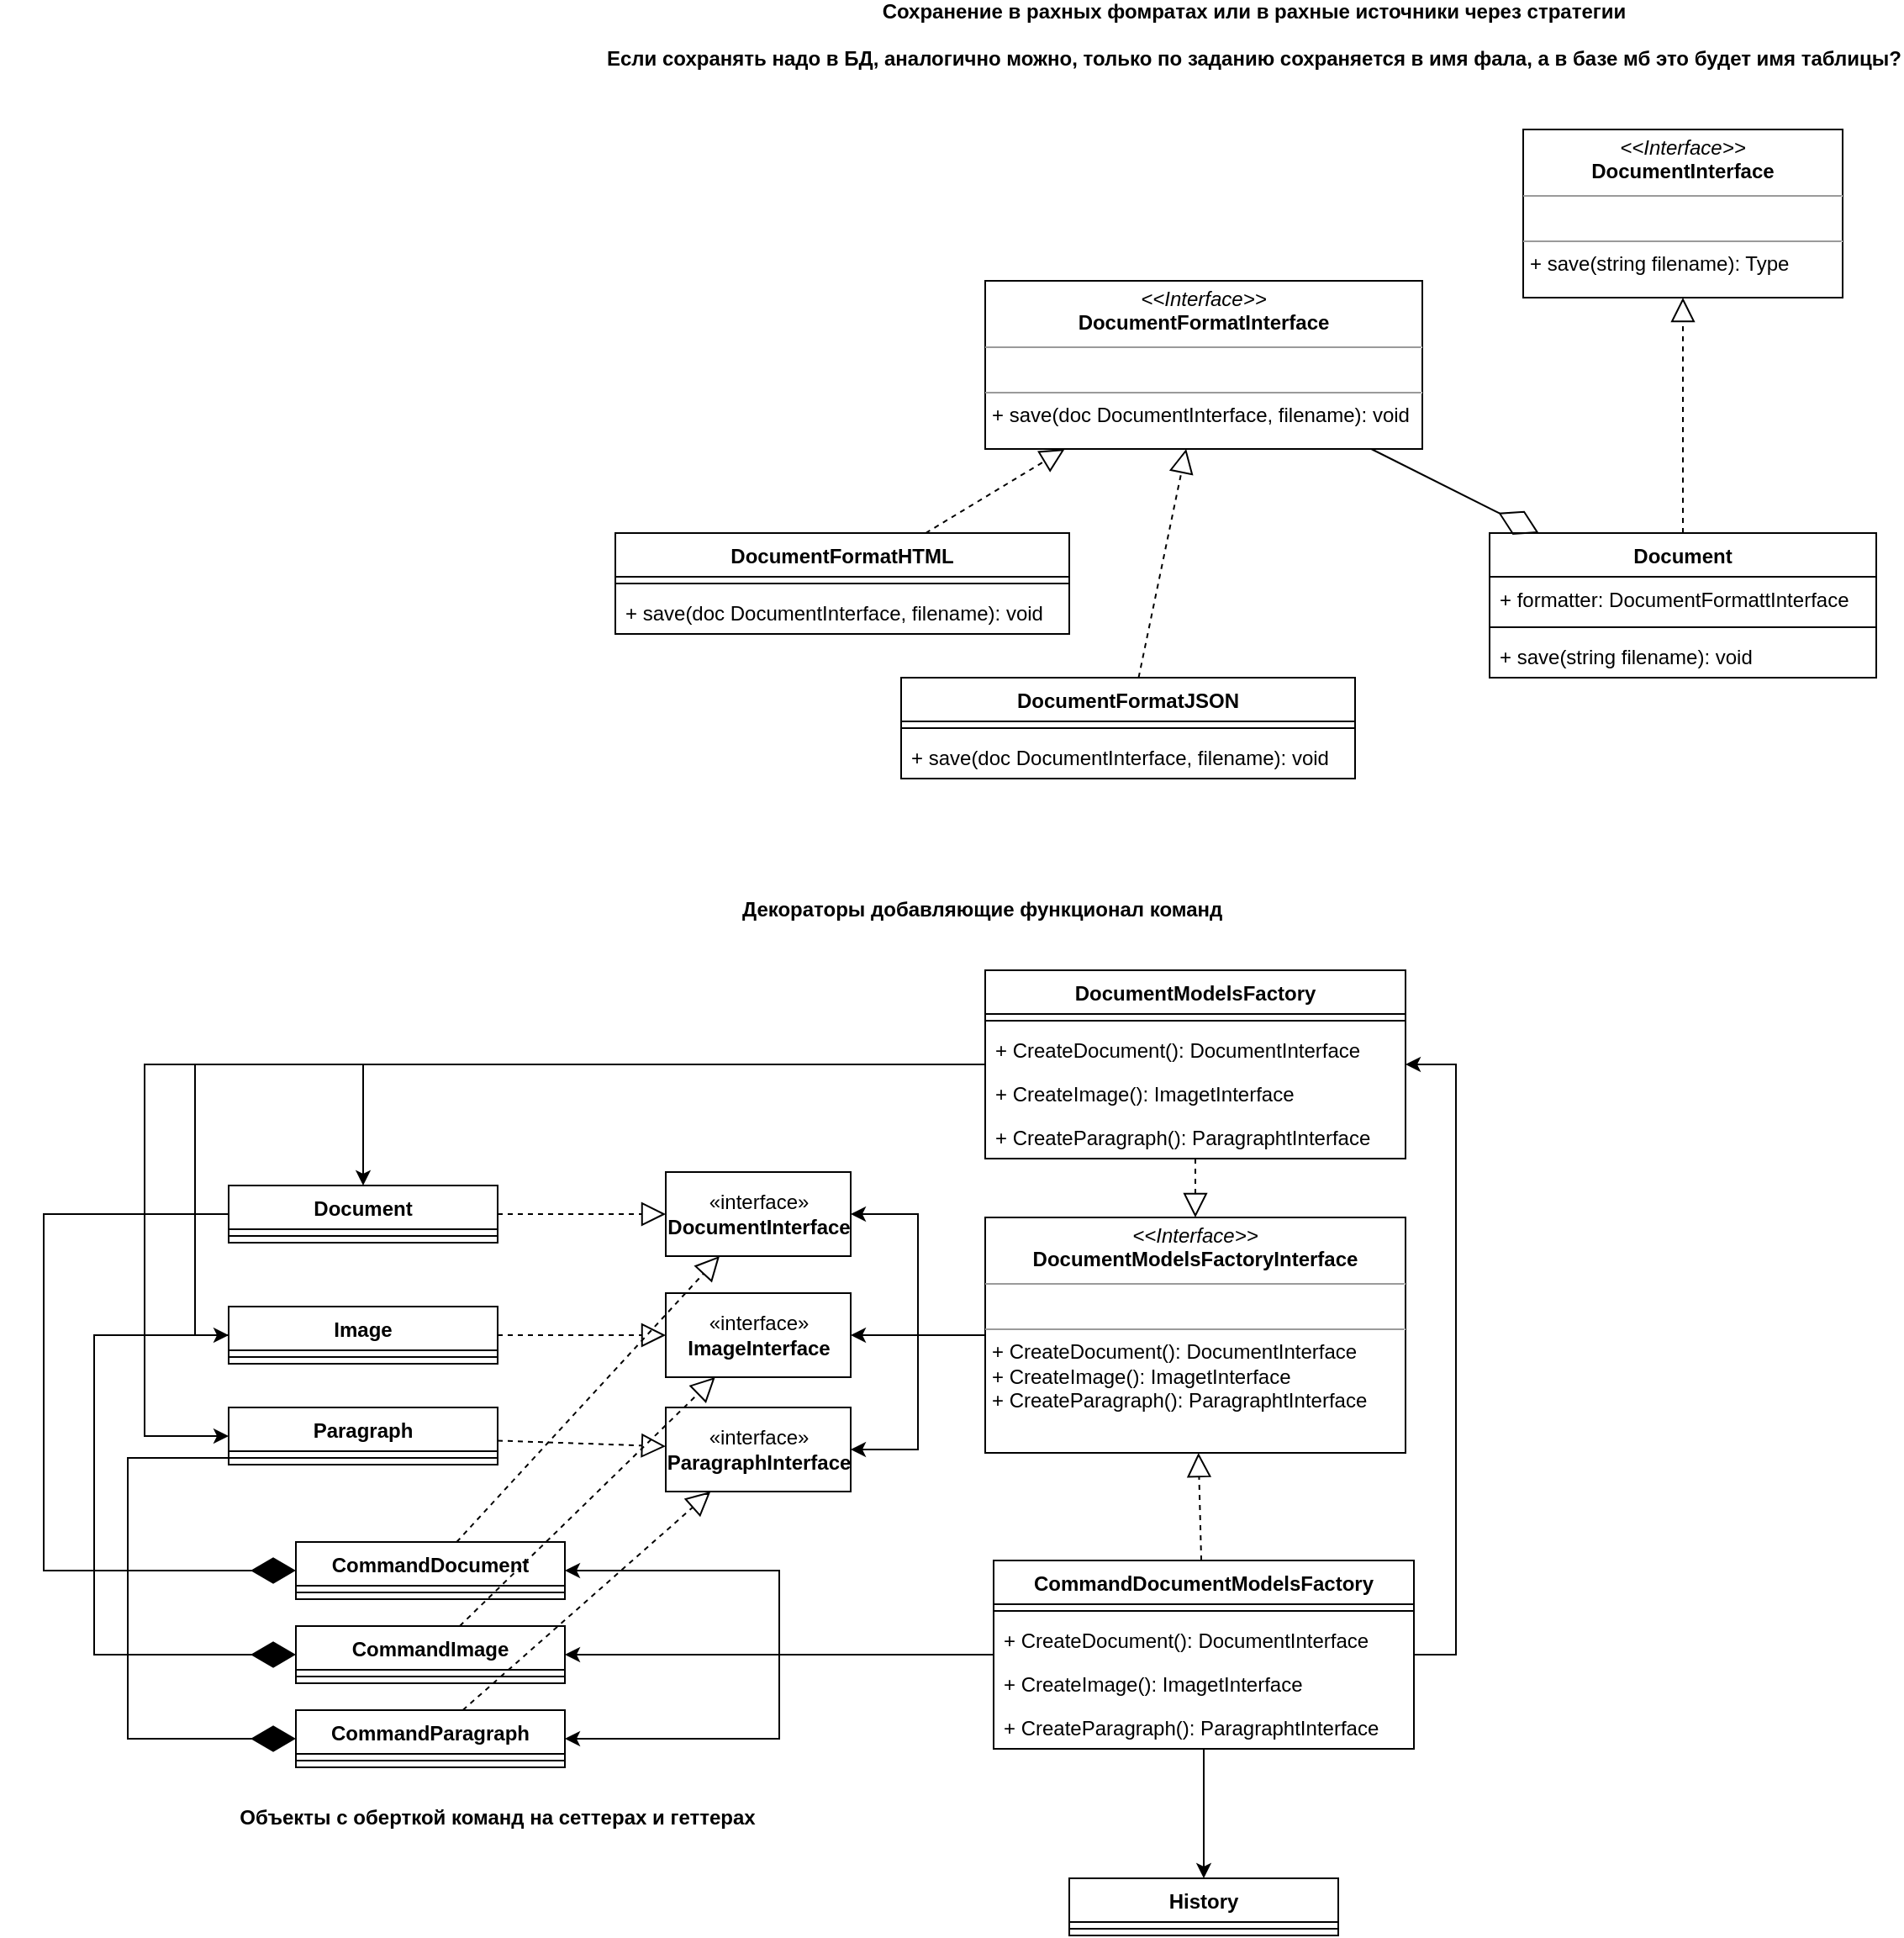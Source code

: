 <mxfile version="16.5.1" type="device"><diagram id="R9PoJc2wj7dkLljB4oai" name="Страница 1"><mxGraphModel dx="1952" dy="732" grid="1" gridSize="10" guides="1" tooltips="1" connect="1" arrows="1" fold="1" page="1" pageScale="1" pageWidth="827" pageHeight="1169" math="0" shadow="0"><root><mxCell id="0"/><mxCell id="1" parent="0"/><mxCell id="sxXUFVP2uivqQ1AIjl2Z-1" value="Document" style="swimlane;fontStyle=1;align=center;verticalAlign=top;childLayout=stackLayout;horizontal=1;startSize=26;horizontalStack=0;resizeParent=1;resizeParentMax=0;resizeLast=0;collapsible=1;marginBottom=0;" parent="1" vertex="1"><mxGeometry x="540" y="420" width="230" height="86" as="geometry"/></mxCell><mxCell id="sxXUFVP2uivqQ1AIjl2Z-2" value="+ formatter: DocumentFormattInterface" style="text;strokeColor=none;fillColor=none;align=left;verticalAlign=top;spacingLeft=4;spacingRight=4;overflow=hidden;rotatable=0;points=[[0,0.5],[1,0.5]];portConstraint=eastwest;" parent="sxXUFVP2uivqQ1AIjl2Z-1" vertex="1"><mxGeometry y="26" width="230" height="26" as="geometry"/></mxCell><mxCell id="sxXUFVP2uivqQ1AIjl2Z-3" value="" style="line;strokeWidth=1;fillColor=none;align=left;verticalAlign=middle;spacingTop=-1;spacingLeft=3;spacingRight=3;rotatable=0;labelPosition=right;points=[];portConstraint=eastwest;" parent="sxXUFVP2uivqQ1AIjl2Z-1" vertex="1"><mxGeometry y="52" width="230" height="8" as="geometry"/></mxCell><mxCell id="sxXUFVP2uivqQ1AIjl2Z-4" value="+ save(string filename): void" style="text;strokeColor=none;fillColor=none;align=left;verticalAlign=top;spacingLeft=4;spacingRight=4;overflow=hidden;rotatable=0;points=[[0,0.5],[1,0.5]];portConstraint=eastwest;" parent="sxXUFVP2uivqQ1AIjl2Z-1" vertex="1"><mxGeometry y="60" width="230" height="26" as="geometry"/></mxCell><mxCell id="sxXUFVP2uivqQ1AIjl2Z-5" value="&lt;p style=&quot;margin: 0px ; margin-top: 4px ; text-align: center&quot;&gt;&lt;i&gt;&amp;lt;&amp;lt;Interface&amp;gt;&amp;gt;&lt;/i&gt;&lt;br&gt;&lt;b&gt;DocumentInterface&lt;/b&gt;&lt;/p&gt;&lt;hr size=&quot;1&quot;&gt;&lt;p style=&quot;margin: 0px ; margin-left: 4px&quot;&gt;&lt;br&gt;&lt;/p&gt;&lt;hr size=&quot;1&quot;&gt;&lt;p style=&quot;margin: 0px ; margin-left: 4px&quot;&gt;+ save(string filename): Type&lt;br&gt;&lt;br&gt;&lt;/p&gt;" style="verticalAlign=top;align=left;overflow=fill;fontSize=12;fontFamily=Helvetica;html=1;" parent="1" vertex="1"><mxGeometry x="560" y="180" width="190" height="100" as="geometry"/></mxCell><mxCell id="sxXUFVP2uivqQ1AIjl2Z-6" value="&lt;p style=&quot;margin: 0px ; margin-top: 4px ; text-align: center&quot;&gt;&lt;i&gt;&amp;lt;&amp;lt;Interface&amp;gt;&amp;gt;&lt;/i&gt;&lt;br&gt;&lt;b&gt;DocumentFormatInterface&lt;/b&gt;&lt;/p&gt;&lt;hr size=&quot;1&quot;&gt;&lt;p style=&quot;margin: 0px ; margin-left: 4px&quot;&gt;&lt;br&gt;&lt;/p&gt;&lt;hr size=&quot;1&quot;&gt;&lt;p style=&quot;margin: 0px ; margin-left: 4px&quot;&gt;+ save(doc DocumentInterface, filename): void&lt;br&gt;&lt;br&gt;&lt;/p&gt;" style="verticalAlign=top;align=left;overflow=fill;fontSize=12;fontFamily=Helvetica;html=1;" parent="1" vertex="1"><mxGeometry x="240" y="270" width="260" height="100" as="geometry"/></mxCell><mxCell id="sxXUFVP2uivqQ1AIjl2Z-7" value="DocumentFormatHTML" style="swimlane;fontStyle=1;align=center;verticalAlign=top;childLayout=stackLayout;horizontal=1;startSize=26;horizontalStack=0;resizeParent=1;resizeParentMax=0;resizeLast=0;collapsible=1;marginBottom=0;" parent="1" vertex="1"><mxGeometry x="20" y="420" width="270" height="60" as="geometry"/></mxCell><mxCell id="sxXUFVP2uivqQ1AIjl2Z-9" value="" style="line;strokeWidth=1;fillColor=none;align=left;verticalAlign=middle;spacingTop=-1;spacingLeft=3;spacingRight=3;rotatable=0;labelPosition=right;points=[];portConstraint=eastwest;" parent="sxXUFVP2uivqQ1AIjl2Z-7" vertex="1"><mxGeometry y="26" width="270" height="8" as="geometry"/></mxCell><mxCell id="sxXUFVP2uivqQ1AIjl2Z-10" value="+ save(doc DocumentInterface, filename): void" style="text;strokeColor=none;fillColor=none;align=left;verticalAlign=top;spacingLeft=4;spacingRight=4;overflow=hidden;rotatable=0;points=[[0,0.5],[1,0.5]];portConstraint=eastwest;" parent="sxXUFVP2uivqQ1AIjl2Z-7" vertex="1"><mxGeometry y="34" width="270" height="26" as="geometry"/></mxCell><mxCell id="sxXUFVP2uivqQ1AIjl2Z-11" value="" style="endArrow=block;dashed=1;endFill=0;endSize=12;html=1;rounded=0;" parent="1" source="sxXUFVP2uivqQ1AIjl2Z-1" target="sxXUFVP2uivqQ1AIjl2Z-5" edge="1"><mxGeometry width="160" relative="1" as="geometry"><mxPoint x="330" y="450" as="sourcePoint"/><mxPoint x="490" y="450" as="targetPoint"/></mxGeometry></mxCell><mxCell id="sxXUFVP2uivqQ1AIjl2Z-12" value="" style="endArrow=block;dashed=1;endFill=0;endSize=12;html=1;rounded=0;" parent="1" source="sxXUFVP2uivqQ1AIjl2Z-7" target="sxXUFVP2uivqQ1AIjl2Z-6" edge="1"><mxGeometry width="160" relative="1" as="geometry"><mxPoint x="330" y="450" as="sourcePoint"/><mxPoint x="490" y="450" as="targetPoint"/></mxGeometry></mxCell><mxCell id="sxXUFVP2uivqQ1AIjl2Z-13" value="" style="endArrow=diamondThin;endFill=0;endSize=24;html=1;rounded=0;" parent="1" source="sxXUFVP2uivqQ1AIjl2Z-6" target="sxXUFVP2uivqQ1AIjl2Z-1" edge="1"><mxGeometry width="160" relative="1" as="geometry"><mxPoint x="330" y="450" as="sourcePoint"/><mxPoint x="490" y="450" as="targetPoint"/></mxGeometry></mxCell><mxCell id="sxXUFVP2uivqQ1AIjl2Z-14" value="DocumentFormatJSON" style="swimlane;fontStyle=1;align=center;verticalAlign=top;childLayout=stackLayout;horizontal=1;startSize=26;horizontalStack=0;resizeParent=1;resizeParentMax=0;resizeLast=0;collapsible=1;marginBottom=0;" parent="1" vertex="1"><mxGeometry x="190" y="506" width="270" height="60" as="geometry"/></mxCell><mxCell id="sxXUFVP2uivqQ1AIjl2Z-15" value="" style="line;strokeWidth=1;fillColor=none;align=left;verticalAlign=middle;spacingTop=-1;spacingLeft=3;spacingRight=3;rotatable=0;labelPosition=right;points=[];portConstraint=eastwest;" parent="sxXUFVP2uivqQ1AIjl2Z-14" vertex="1"><mxGeometry y="26" width="270" height="8" as="geometry"/></mxCell><mxCell id="sxXUFVP2uivqQ1AIjl2Z-16" value="+ save(doc DocumentInterface, filename): void" style="text;strokeColor=none;fillColor=none;align=left;verticalAlign=top;spacingLeft=4;spacingRight=4;overflow=hidden;rotatable=0;points=[[0,0.5],[1,0.5]];portConstraint=eastwest;" parent="sxXUFVP2uivqQ1AIjl2Z-14" vertex="1"><mxGeometry y="34" width="270" height="26" as="geometry"/></mxCell><mxCell id="sxXUFVP2uivqQ1AIjl2Z-23" value="" style="endArrow=block;dashed=1;endFill=0;endSize=12;html=1;rounded=0;" parent="1" source="sxXUFVP2uivqQ1AIjl2Z-14" target="sxXUFVP2uivqQ1AIjl2Z-6" edge="1"><mxGeometry width="160" relative="1" as="geometry"><mxPoint x="160" y="350" as="sourcePoint"/><mxPoint x="160" y="290" as="targetPoint"/></mxGeometry></mxCell><mxCell id="sxXUFVP2uivqQ1AIjl2Z-24" value="Сохранение в рахных фомратах или в рахные источники через стратегии&#10;&#10;Если сохранять надо в БД, аналогично можно, только по заданию сохраняется в имя фала, а в базе мб это будет имя таблицы?" style="text;align=center;fontStyle=1;verticalAlign=middle;spacingLeft=3;spacingRight=3;strokeColor=none;rotatable=0;points=[[0,0.5],[1,0.5]];portConstraint=eastwest;" parent="1" vertex="1"><mxGeometry x="360" y="110" width="80" height="26" as="geometry"/></mxCell><mxCell id="sxXUFVP2uivqQ1AIjl2Z-25" value="Декораторы добавляющие функционал команд " style="text;align=center;fontStyle=1;verticalAlign=middle;spacingLeft=3;spacingRight=3;strokeColor=none;rotatable=0;points=[[0,0.5],[1,0.5]];portConstraint=eastwest;" parent="1" vertex="1"><mxGeometry x="200" y="630" width="80" height="26" as="geometry"/></mxCell><mxCell id="sxXUFVP2uivqQ1AIjl2Z-61" style="edgeStyle=orthogonalEdgeStyle;rounded=0;orthogonalLoop=1;jettySize=auto;html=1;" parent="1" source="sxXUFVP2uivqQ1AIjl2Z-26" target="sxXUFVP2uivqQ1AIjl2Z-49" edge="1"><mxGeometry relative="1" as="geometry"/></mxCell><mxCell id="sxXUFVP2uivqQ1AIjl2Z-62" style="edgeStyle=orthogonalEdgeStyle;rounded=0;orthogonalLoop=1;jettySize=auto;html=1;" parent="1" source="sxXUFVP2uivqQ1AIjl2Z-26" target="sxXUFVP2uivqQ1AIjl2Z-53" edge="1"><mxGeometry relative="1" as="geometry"><Array as="points"><mxPoint x="-230" y="736"/><mxPoint x="-230" y="897"/></Array></mxGeometry></mxCell><mxCell id="sxXUFVP2uivqQ1AIjl2Z-63" style="edgeStyle=orthogonalEdgeStyle;rounded=0;orthogonalLoop=1;jettySize=auto;html=1;" parent="1" source="sxXUFVP2uivqQ1AIjl2Z-26" target="sxXUFVP2uivqQ1AIjl2Z-55" edge="1"><mxGeometry relative="1" as="geometry"><Array as="points"><mxPoint x="-260" y="736"/><mxPoint x="-260" y="957"/></Array></mxGeometry></mxCell><mxCell id="sxXUFVP2uivqQ1AIjl2Z-26" value="DocumentModelsFactory" style="swimlane;fontStyle=1;align=center;verticalAlign=top;childLayout=stackLayout;horizontal=1;startSize=26;horizontalStack=0;resizeParent=1;resizeParentMax=0;resizeLast=0;collapsible=1;marginBottom=0;" parent="1" vertex="1"><mxGeometry x="240" y="680" width="250" height="112" as="geometry"/></mxCell><mxCell id="sxXUFVP2uivqQ1AIjl2Z-28" value="" style="line;strokeWidth=1;fillColor=none;align=left;verticalAlign=middle;spacingTop=-1;spacingLeft=3;spacingRight=3;rotatable=0;labelPosition=right;points=[];portConstraint=eastwest;" parent="sxXUFVP2uivqQ1AIjl2Z-26" vertex="1"><mxGeometry y="26" width="250" height="8" as="geometry"/></mxCell><mxCell id="sxXUFVP2uivqQ1AIjl2Z-29" value="+ CreateDocument(): DocumentInterface" style="text;strokeColor=none;fillColor=none;align=left;verticalAlign=top;spacingLeft=4;spacingRight=4;overflow=hidden;rotatable=0;points=[[0,0.5],[1,0.5]];portConstraint=eastwest;" parent="sxXUFVP2uivqQ1AIjl2Z-26" vertex="1"><mxGeometry y="34" width="250" height="26" as="geometry"/></mxCell><mxCell id="sxXUFVP2uivqQ1AIjl2Z-30" value="+ CreateImage(): ImagetInterface" style="text;strokeColor=none;fillColor=none;align=left;verticalAlign=top;spacingLeft=4;spacingRight=4;overflow=hidden;rotatable=0;points=[[0,0.5],[1,0.5]];portConstraint=eastwest;" parent="sxXUFVP2uivqQ1AIjl2Z-26" vertex="1"><mxGeometry y="60" width="250" height="26" as="geometry"/></mxCell><mxCell id="sxXUFVP2uivqQ1AIjl2Z-31" value="+ CreateParagraph(): ParagraphtInterface" style="text;strokeColor=none;fillColor=none;align=left;verticalAlign=top;spacingLeft=4;spacingRight=4;overflow=hidden;rotatable=0;points=[[0,0.5],[1,0.5]];portConstraint=eastwest;" parent="sxXUFVP2uivqQ1AIjl2Z-26" vertex="1"><mxGeometry y="86" width="250" height="26" as="geometry"/></mxCell><mxCell id="sxXUFVP2uivqQ1AIjl2Z-32" value="«interface»&lt;br&gt;&lt;b&gt;DocumentInterface&lt;/b&gt;" style="html=1;" parent="1" vertex="1"><mxGeometry x="50" y="800" width="110" height="50" as="geometry"/></mxCell><mxCell id="sxXUFVP2uivqQ1AIjl2Z-33" value="«interface»&lt;br&gt;&lt;b&gt;ImageInterface&lt;/b&gt;" style="html=1;" parent="1" vertex="1"><mxGeometry x="50" y="872" width="110" height="50" as="geometry"/></mxCell><mxCell id="sxXUFVP2uivqQ1AIjl2Z-34" value="«interface»&lt;br&gt;&lt;b&gt;ParagraphInterface&lt;/b&gt;" style="html=1;" parent="1" vertex="1"><mxGeometry x="50" y="940" width="110" height="50" as="geometry"/></mxCell><mxCell id="sxXUFVP2uivqQ1AIjl2Z-46" style="edgeStyle=orthogonalEdgeStyle;rounded=0;orthogonalLoop=1;jettySize=auto;html=1;" parent="1" source="sxXUFVP2uivqQ1AIjl2Z-38" target="sxXUFVP2uivqQ1AIjl2Z-32" edge="1"><mxGeometry relative="1" as="geometry"/></mxCell><mxCell id="sxXUFVP2uivqQ1AIjl2Z-47" style="edgeStyle=orthogonalEdgeStyle;rounded=0;orthogonalLoop=1;jettySize=auto;html=1;" parent="1" source="sxXUFVP2uivqQ1AIjl2Z-38" target="sxXUFVP2uivqQ1AIjl2Z-33" edge="1"><mxGeometry relative="1" as="geometry"/></mxCell><mxCell id="sxXUFVP2uivqQ1AIjl2Z-48" style="edgeStyle=orthogonalEdgeStyle;rounded=0;orthogonalLoop=1;jettySize=auto;html=1;" parent="1" source="sxXUFVP2uivqQ1AIjl2Z-38" target="sxXUFVP2uivqQ1AIjl2Z-34" edge="1"><mxGeometry relative="1" as="geometry"/></mxCell><mxCell id="sxXUFVP2uivqQ1AIjl2Z-38" value="&lt;p style=&quot;margin: 0px ; margin-top: 4px ; text-align: center&quot;&gt;&lt;i&gt;&amp;lt;&amp;lt;Interface&amp;gt;&amp;gt;&lt;/i&gt;&lt;br&gt;&lt;span style=&quot;font-weight: 700&quot;&gt;DocumentModelsFactoryInterface&lt;/span&gt;&lt;br&gt;&lt;/p&gt;&lt;hr size=&quot;1&quot;&gt;&lt;p style=&quot;margin: 0px ; margin-left: 4px&quot;&gt;&lt;br&gt;&lt;/p&gt;&lt;hr size=&quot;1&quot;&gt;&lt;p style=&quot;margin: 0px ; margin-left: 4px&quot;&gt;+ CreateDocument(): DocumentInterface&lt;br&gt;+ CreateImage(): ImagetInterface&lt;br&gt;+ CreateParagraph(): ParagraphtInterface&lt;br&gt;&lt;/p&gt;" style="verticalAlign=top;align=left;overflow=fill;fontSize=12;fontFamily=Helvetica;html=1;" parent="1" vertex="1"><mxGeometry x="240" y="827" width="250" height="140" as="geometry"/></mxCell><mxCell id="sxXUFVP2uivqQ1AIjl2Z-73" style="edgeStyle=orthogonalEdgeStyle;rounded=0;orthogonalLoop=1;jettySize=auto;html=1;" parent="1" source="sxXUFVP2uivqQ1AIjl2Z-39" target="sxXUFVP2uivqQ1AIjl2Z-64" edge="1"><mxGeometry relative="1" as="geometry"/></mxCell><mxCell id="sxXUFVP2uivqQ1AIjl2Z-74" style="edgeStyle=orthogonalEdgeStyle;rounded=0;orthogonalLoop=1;jettySize=auto;html=1;" parent="1" source="sxXUFVP2uivqQ1AIjl2Z-39" target="sxXUFVP2uivqQ1AIjl2Z-66" edge="1"><mxGeometry relative="1" as="geometry"/></mxCell><mxCell id="sxXUFVP2uivqQ1AIjl2Z-75" style="edgeStyle=orthogonalEdgeStyle;rounded=0;orthogonalLoop=1;jettySize=auto;html=1;" parent="1" source="sxXUFVP2uivqQ1AIjl2Z-39" target="sxXUFVP2uivqQ1AIjl2Z-68" edge="1"><mxGeometry relative="1" as="geometry"/></mxCell><mxCell id="sxXUFVP2uivqQ1AIjl2Z-76" style="edgeStyle=orthogonalEdgeStyle;rounded=0;orthogonalLoop=1;jettySize=auto;html=1;" parent="1" source="sxXUFVP2uivqQ1AIjl2Z-39" target="sxXUFVP2uivqQ1AIjl2Z-26" edge="1"><mxGeometry relative="1" as="geometry"><Array as="points"><mxPoint x="520" y="1087"/><mxPoint x="520" y="736"/></Array></mxGeometry></mxCell><mxCell id="hcjFdNV4UyZcPyyLF2f_-8" style="edgeStyle=orthogonalEdgeStyle;rounded=0;orthogonalLoop=1;jettySize=auto;html=1;" edge="1" parent="1" source="sxXUFVP2uivqQ1AIjl2Z-39" target="hcjFdNV4UyZcPyyLF2f_-4"><mxGeometry relative="1" as="geometry"/></mxCell><mxCell id="sxXUFVP2uivqQ1AIjl2Z-39" value="CommandDocumentModelsFactory" style="swimlane;fontStyle=1;align=center;verticalAlign=top;childLayout=stackLayout;horizontal=1;startSize=26;horizontalStack=0;resizeParent=1;resizeParentMax=0;resizeLast=0;collapsible=1;marginBottom=0;" parent="1" vertex="1"><mxGeometry x="245" y="1031" width="250" height="112" as="geometry"/></mxCell><mxCell id="sxXUFVP2uivqQ1AIjl2Z-40" value="" style="line;strokeWidth=1;fillColor=none;align=left;verticalAlign=middle;spacingTop=-1;spacingLeft=3;spacingRight=3;rotatable=0;labelPosition=right;points=[];portConstraint=eastwest;" parent="sxXUFVP2uivqQ1AIjl2Z-39" vertex="1"><mxGeometry y="26" width="250" height="8" as="geometry"/></mxCell><mxCell id="sxXUFVP2uivqQ1AIjl2Z-41" value="+ CreateDocument(): DocumentInterface" style="text;strokeColor=none;fillColor=none;align=left;verticalAlign=top;spacingLeft=4;spacingRight=4;overflow=hidden;rotatable=0;points=[[0,0.5],[1,0.5]];portConstraint=eastwest;" parent="sxXUFVP2uivqQ1AIjl2Z-39" vertex="1"><mxGeometry y="34" width="250" height="26" as="geometry"/></mxCell><mxCell id="sxXUFVP2uivqQ1AIjl2Z-42" value="+ CreateImage(): ImagetInterface" style="text;strokeColor=none;fillColor=none;align=left;verticalAlign=top;spacingLeft=4;spacingRight=4;overflow=hidden;rotatable=0;points=[[0,0.5],[1,0.5]];portConstraint=eastwest;" parent="sxXUFVP2uivqQ1AIjl2Z-39" vertex="1"><mxGeometry y="60" width="250" height="26" as="geometry"/></mxCell><mxCell id="sxXUFVP2uivqQ1AIjl2Z-43" value="+ CreateParagraph(): ParagraphtInterface" style="text;strokeColor=none;fillColor=none;align=left;verticalAlign=top;spacingLeft=4;spacingRight=4;overflow=hidden;rotatable=0;points=[[0,0.5],[1,0.5]];portConstraint=eastwest;" parent="sxXUFVP2uivqQ1AIjl2Z-39" vertex="1"><mxGeometry y="86" width="250" height="26" as="geometry"/></mxCell><mxCell id="sxXUFVP2uivqQ1AIjl2Z-44" value="" style="endArrow=block;dashed=1;endFill=0;endSize=12;html=1;rounded=0;" parent="1" source="sxXUFVP2uivqQ1AIjl2Z-26" target="sxXUFVP2uivqQ1AIjl2Z-38" edge="1"><mxGeometry width="160" relative="1" as="geometry"><mxPoint x="380" y="800" as="sourcePoint"/><mxPoint x="540" y="800" as="targetPoint"/></mxGeometry></mxCell><mxCell id="sxXUFVP2uivqQ1AIjl2Z-45" value="" style="endArrow=block;dashed=1;endFill=0;endSize=12;html=1;rounded=0;" parent="1" source="sxXUFVP2uivqQ1AIjl2Z-39" target="sxXUFVP2uivqQ1AIjl2Z-38" edge="1"><mxGeometry width="160" relative="1" as="geometry"><mxPoint x="570" y="899.078" as="sourcePoint"/><mxPoint x="500" y="901.922" as="targetPoint"/></mxGeometry></mxCell><mxCell id="sxXUFVP2uivqQ1AIjl2Z-49" value="Document" style="swimlane;fontStyle=1;align=center;verticalAlign=top;childLayout=stackLayout;horizontal=1;startSize=26;horizontalStack=0;resizeParent=1;resizeParentMax=0;resizeLast=0;collapsible=1;marginBottom=0;" parent="1" vertex="1"><mxGeometry x="-210" y="808" width="160" height="34" as="geometry"/></mxCell><mxCell id="sxXUFVP2uivqQ1AIjl2Z-51" value="" style="line;strokeWidth=1;fillColor=none;align=left;verticalAlign=middle;spacingTop=-1;spacingLeft=3;spacingRight=3;rotatable=0;labelPosition=right;points=[];portConstraint=eastwest;" parent="sxXUFVP2uivqQ1AIjl2Z-49" vertex="1"><mxGeometry y="26" width="160" height="8" as="geometry"/></mxCell><mxCell id="sxXUFVP2uivqQ1AIjl2Z-53" value="Image" style="swimlane;fontStyle=1;align=center;verticalAlign=top;childLayout=stackLayout;horizontal=1;startSize=26;horizontalStack=0;resizeParent=1;resizeParentMax=0;resizeLast=0;collapsible=1;marginBottom=0;" parent="1" vertex="1"><mxGeometry x="-210" y="880" width="160" height="34" as="geometry"/></mxCell><mxCell id="sxXUFVP2uivqQ1AIjl2Z-54" value="" style="line;strokeWidth=1;fillColor=none;align=left;verticalAlign=middle;spacingTop=-1;spacingLeft=3;spacingRight=3;rotatable=0;labelPosition=right;points=[];portConstraint=eastwest;" parent="sxXUFVP2uivqQ1AIjl2Z-53" vertex="1"><mxGeometry y="26" width="160" height="8" as="geometry"/></mxCell><mxCell id="sxXUFVP2uivqQ1AIjl2Z-55" value="Paragraph" style="swimlane;fontStyle=1;align=center;verticalAlign=top;childLayout=stackLayout;horizontal=1;startSize=26;horizontalStack=0;resizeParent=1;resizeParentMax=0;resizeLast=0;collapsible=1;marginBottom=0;" parent="1" vertex="1"><mxGeometry x="-210" y="940" width="160" height="34" as="geometry"/></mxCell><mxCell id="sxXUFVP2uivqQ1AIjl2Z-56" value="" style="line;strokeWidth=1;fillColor=none;align=left;verticalAlign=middle;spacingTop=-1;spacingLeft=3;spacingRight=3;rotatable=0;labelPosition=right;points=[];portConstraint=eastwest;" parent="sxXUFVP2uivqQ1AIjl2Z-55" vertex="1"><mxGeometry y="26" width="160" height="8" as="geometry"/></mxCell><mxCell id="sxXUFVP2uivqQ1AIjl2Z-57" value="" style="endArrow=block;dashed=1;endFill=0;endSize=12;html=1;rounded=0;" parent="1" source="sxXUFVP2uivqQ1AIjl2Z-49" target="sxXUFVP2uivqQ1AIjl2Z-32" edge="1"><mxGeometry width="160" relative="1" as="geometry"><mxPoint x="375" y="1040" as="sourcePoint"/><mxPoint x="375" y="977" as="targetPoint"/></mxGeometry></mxCell><mxCell id="sxXUFVP2uivqQ1AIjl2Z-59" value="" style="endArrow=block;dashed=1;endFill=0;endSize=12;html=1;rounded=0;" parent="1" source="sxXUFVP2uivqQ1AIjl2Z-53" target="sxXUFVP2uivqQ1AIjl2Z-33" edge="1"><mxGeometry width="160" relative="1" as="geometry"><mxPoint x="10" y="835" as="sourcePoint"/><mxPoint x="60" y="835" as="targetPoint"/></mxGeometry></mxCell><mxCell id="sxXUFVP2uivqQ1AIjl2Z-60" value="" style="endArrow=block;dashed=1;endFill=0;endSize=12;html=1;rounded=0;" parent="1" source="sxXUFVP2uivqQ1AIjl2Z-55" target="sxXUFVP2uivqQ1AIjl2Z-34" edge="1"><mxGeometry width="160" relative="1" as="geometry"><mxPoint y="907" as="sourcePoint"/><mxPoint x="60" y="907" as="targetPoint"/></mxGeometry></mxCell><mxCell id="sxXUFVP2uivqQ1AIjl2Z-64" value="CommandDocument" style="swimlane;fontStyle=1;align=center;verticalAlign=top;childLayout=stackLayout;horizontal=1;startSize=26;horizontalStack=0;resizeParent=1;resizeParentMax=0;resizeLast=0;collapsible=1;marginBottom=0;" parent="1" vertex="1"><mxGeometry x="-170" y="1020" width="160" height="34" as="geometry"/></mxCell><mxCell id="sxXUFVP2uivqQ1AIjl2Z-65" value="" style="line;strokeWidth=1;fillColor=none;align=left;verticalAlign=middle;spacingTop=-1;spacingLeft=3;spacingRight=3;rotatable=0;labelPosition=right;points=[];portConstraint=eastwest;" parent="sxXUFVP2uivqQ1AIjl2Z-64" vertex="1"><mxGeometry y="26" width="160" height="8" as="geometry"/></mxCell><mxCell id="sxXUFVP2uivqQ1AIjl2Z-66" value="CommandImage" style="swimlane;fontStyle=1;align=center;verticalAlign=top;childLayout=stackLayout;horizontal=1;startSize=26;horizontalStack=0;resizeParent=1;resizeParentMax=0;resizeLast=0;collapsible=1;marginBottom=0;" parent="1" vertex="1"><mxGeometry x="-170" y="1070" width="160" height="34" as="geometry"/></mxCell><mxCell id="sxXUFVP2uivqQ1AIjl2Z-67" value="" style="line;strokeWidth=1;fillColor=none;align=left;verticalAlign=middle;spacingTop=-1;spacingLeft=3;spacingRight=3;rotatable=0;labelPosition=right;points=[];portConstraint=eastwest;" parent="sxXUFVP2uivqQ1AIjl2Z-66" vertex="1"><mxGeometry y="26" width="160" height="8" as="geometry"/></mxCell><mxCell id="sxXUFVP2uivqQ1AIjl2Z-68" value="CommandParagraph" style="swimlane;fontStyle=1;align=center;verticalAlign=top;childLayout=stackLayout;horizontal=1;startSize=26;horizontalStack=0;resizeParent=1;resizeParentMax=0;resizeLast=0;collapsible=1;marginBottom=0;" parent="1" vertex="1"><mxGeometry x="-170" y="1120" width="160" height="34" as="geometry"/></mxCell><mxCell id="sxXUFVP2uivqQ1AIjl2Z-69" value="" style="line;strokeWidth=1;fillColor=none;align=left;verticalAlign=middle;spacingTop=-1;spacingLeft=3;spacingRight=3;rotatable=0;labelPosition=right;points=[];portConstraint=eastwest;" parent="sxXUFVP2uivqQ1AIjl2Z-68" vertex="1"><mxGeometry y="26" width="160" height="8" as="geometry"/></mxCell><mxCell id="sxXUFVP2uivqQ1AIjl2Z-70" value="" style="endArrow=block;dashed=1;endFill=0;endSize=12;html=1;rounded=0;" parent="1" source="sxXUFVP2uivqQ1AIjl2Z-64" target="sxXUFVP2uivqQ1AIjl2Z-32" edge="1"><mxGeometry width="160" relative="1" as="geometry"><mxPoint y="835" as="sourcePoint"/><mxPoint x="60" y="835" as="targetPoint"/></mxGeometry></mxCell><mxCell id="sxXUFVP2uivqQ1AIjl2Z-71" value="" style="endArrow=block;dashed=1;endFill=0;endSize=12;html=1;rounded=0;" parent="1" source="sxXUFVP2uivqQ1AIjl2Z-66" target="sxXUFVP2uivqQ1AIjl2Z-33" edge="1"><mxGeometry width="160" relative="1" as="geometry"><mxPoint x="-64.363" y="1030" as="sourcePoint"/><mxPoint x="92.005" y="860" as="targetPoint"/></mxGeometry></mxCell><mxCell id="sxXUFVP2uivqQ1AIjl2Z-72" value="" style="endArrow=block;dashed=1;endFill=0;endSize=12;html=1;rounded=0;" parent="1" source="sxXUFVP2uivqQ1AIjl2Z-68" target="sxXUFVP2uivqQ1AIjl2Z-34" edge="1"><mxGeometry width="160" relative="1" as="geometry"><mxPoint x="-54.363" y="1040" as="sourcePoint"/><mxPoint x="102.005" y="870" as="targetPoint"/></mxGeometry></mxCell><mxCell id="sxXUFVP2uivqQ1AIjl2Z-77" value="Объекты с оберткой команд на сеттерах и геттерах" style="text;align=center;fontStyle=1;verticalAlign=middle;spacingLeft=3;spacingRight=3;strokeColor=none;rotatable=0;points=[[0,0.5],[1,0.5]];portConstraint=eastwest;" parent="1" vertex="1"><mxGeometry x="-90" y="1170" width="80" height="26" as="geometry"/></mxCell><mxCell id="hcjFdNV4UyZcPyyLF2f_-1" value="" style="endArrow=diamondThin;endFill=1;endSize=24;html=1;rounded=0;edgeStyle=orthogonalEdgeStyle;" edge="1" parent="1" source="sxXUFVP2uivqQ1AIjl2Z-55" target="sxXUFVP2uivqQ1AIjl2Z-68"><mxGeometry width="160" relative="1" as="geometry"><mxPoint x="40" y="1000" as="sourcePoint"/><mxPoint x="200" y="1000" as="targetPoint"/><Array as="points"><mxPoint x="-270" y="970"/><mxPoint x="-270" y="1137"/></Array></mxGeometry></mxCell><mxCell id="hcjFdNV4UyZcPyyLF2f_-2" value="" style="endArrow=diamondThin;endFill=1;endSize=24;html=1;rounded=0;edgeStyle=orthogonalEdgeStyle;" edge="1" parent="1" source="sxXUFVP2uivqQ1AIjl2Z-53" target="sxXUFVP2uivqQ1AIjl2Z-66"><mxGeometry width="160" relative="1" as="geometry"><mxPoint x="-200.0" y="967" as="sourcePoint"/><mxPoint x="-160.0" y="1147.0" as="targetPoint"/><Array as="points"><mxPoint x="-290" y="897"/><mxPoint x="-290" y="1087"/></Array></mxGeometry></mxCell><mxCell id="hcjFdNV4UyZcPyyLF2f_-3" value="" style="endArrow=diamondThin;endFill=1;endSize=24;html=1;rounded=0;edgeStyle=orthogonalEdgeStyle;" edge="1" parent="1" source="sxXUFVP2uivqQ1AIjl2Z-49" target="sxXUFVP2uivqQ1AIjl2Z-64"><mxGeometry width="160" relative="1" as="geometry"><mxPoint x="-200.0" y="980.0" as="sourcePoint"/><mxPoint x="-160.0" y="1147.0" as="targetPoint"/><Array as="points"><mxPoint x="-320" y="825"/><mxPoint x="-320" y="1037"/></Array></mxGeometry></mxCell><mxCell id="hcjFdNV4UyZcPyyLF2f_-4" value="History" style="swimlane;fontStyle=1;align=center;verticalAlign=top;childLayout=stackLayout;horizontal=1;startSize=26;horizontalStack=0;resizeParent=1;resizeParentMax=0;resizeLast=0;collapsible=1;marginBottom=0;" vertex="1" parent="1"><mxGeometry x="290" y="1220" width="160" height="34" as="geometry"/></mxCell><mxCell id="hcjFdNV4UyZcPyyLF2f_-6" value="" style="line;strokeWidth=1;fillColor=none;align=left;verticalAlign=middle;spacingTop=-1;spacingLeft=3;spacingRight=3;rotatable=0;labelPosition=right;points=[];portConstraint=eastwest;" vertex="1" parent="hcjFdNV4UyZcPyyLF2f_-4"><mxGeometry y="26" width="160" height="8" as="geometry"/></mxCell></root></mxGraphModel></diagram></mxfile>